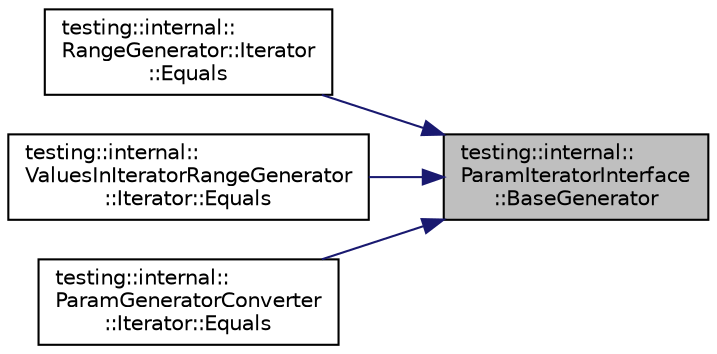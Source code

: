 digraph "testing::internal::ParamIteratorInterface::BaseGenerator"
{
 // LATEX_PDF_SIZE
  bgcolor="transparent";
  edge [fontname="Helvetica",fontsize="10",labelfontname="Helvetica",labelfontsize="10"];
  node [fontname="Helvetica",fontsize="10",shape=record];
  rankdir="RL";
  Node1 [label="testing::internal::\lParamIteratorInterface\l::BaseGenerator",height=0.2,width=0.4,color="black", fillcolor="grey75", style="filled", fontcolor="black",tooltip=" "];
  Node1 -> Node2 [dir="back",color="midnightblue",fontsize="10",style="solid",fontname="Helvetica"];
  Node2 [label="testing::internal::\lRangeGenerator::Iterator\l::Equals",height=0.2,width=0.4,color="black",URL="$classtesting_1_1internal_1_1RangeGenerator_1_1Iterator.html#a534406abbddb137d7672c2b53d5bff0b",tooltip=" "];
  Node1 -> Node3 [dir="back",color="midnightblue",fontsize="10",style="solid",fontname="Helvetica"];
  Node3 [label="testing::internal::\lValuesInIteratorRangeGenerator\l::Iterator::Equals",height=0.2,width=0.4,color="black",URL="$classtesting_1_1internal_1_1ValuesInIteratorRangeGenerator_1_1Iterator.html#a75604bc318aca22ff8607b68bfb44e96",tooltip=" "];
  Node1 -> Node4 [dir="back",color="midnightblue",fontsize="10",style="solid",fontname="Helvetica"];
  Node4 [label="testing::internal::\lParamGeneratorConverter\l::Iterator::Equals",height=0.2,width=0.4,color="black",URL="$classtesting_1_1internal_1_1ParamGeneratorConverter_1_1Iterator.html#a2b3e2f778e17339edd08aa12d4ab792e",tooltip=" "];
}
